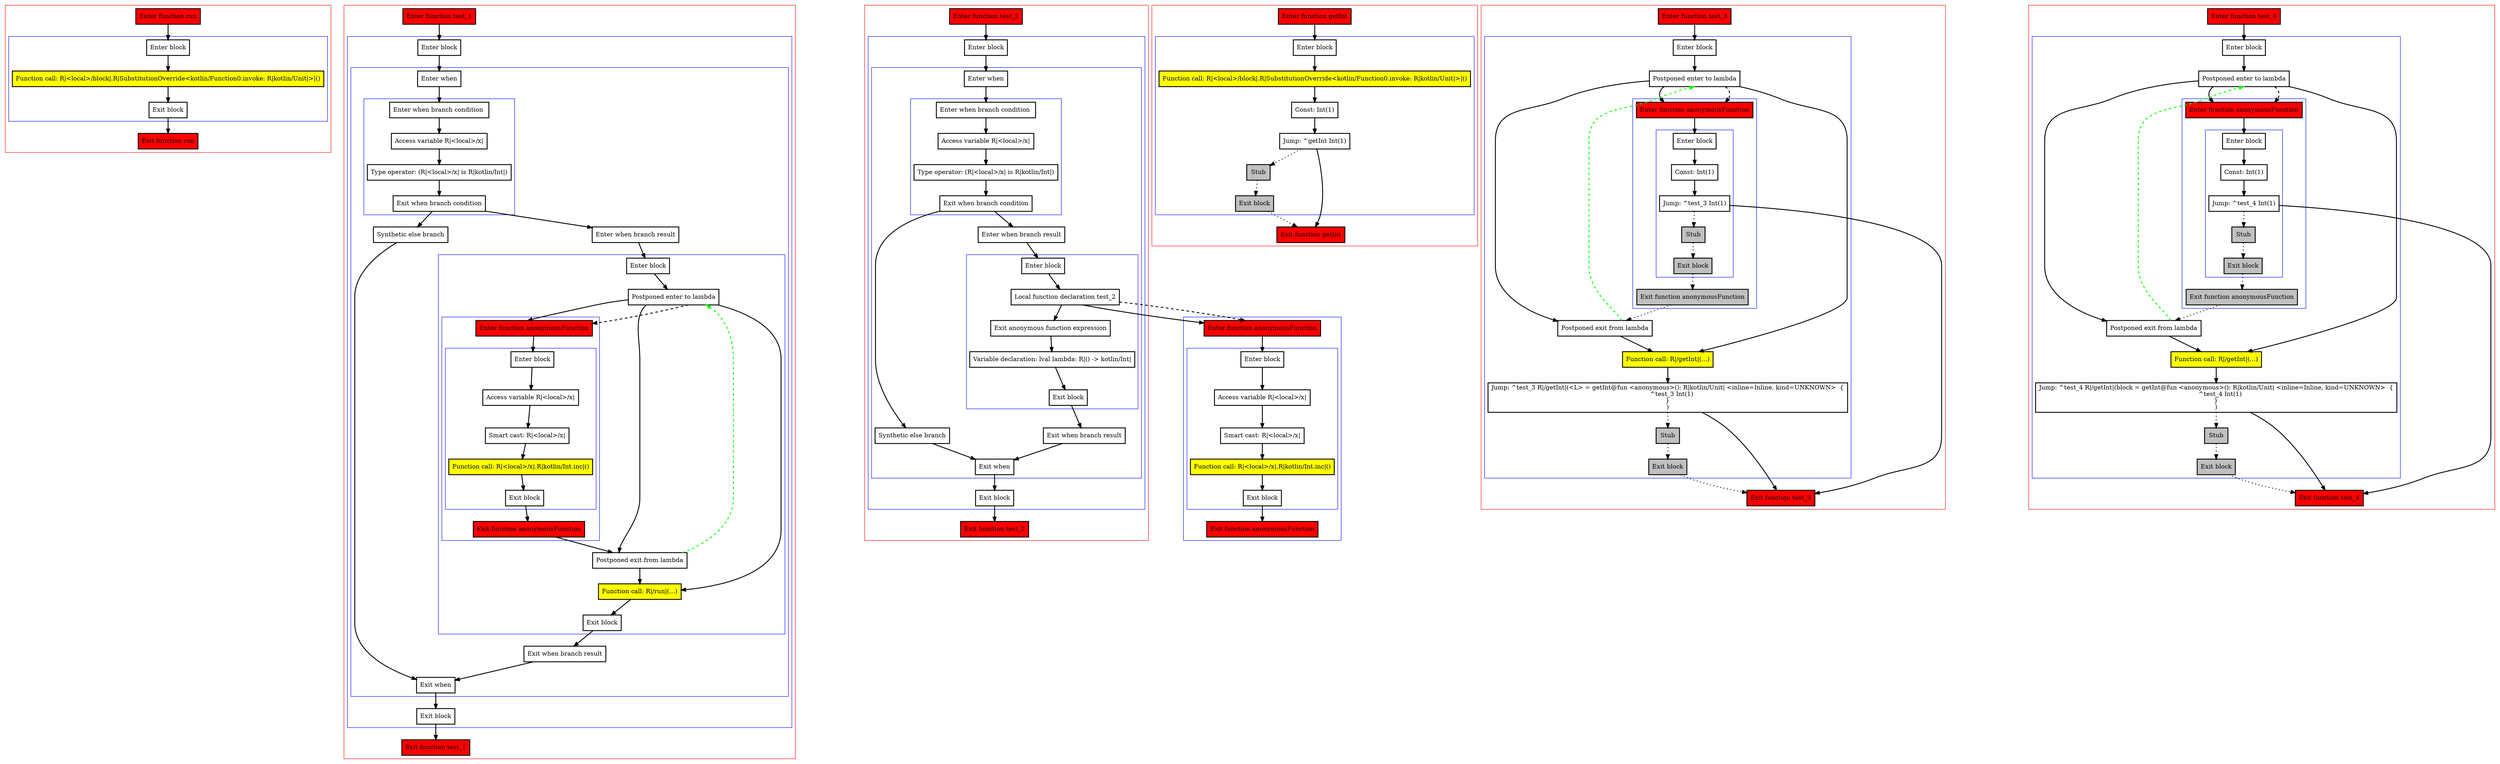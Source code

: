 digraph lambdas_kt {
    graph [nodesep=3]
    node [shape=box penwidth=2]
    edge [penwidth=2]

    subgraph cluster_0 {
        color=red
        0 [label="Enter function run" style="filled" fillcolor=red];
        subgraph cluster_1 {
            color=blue
            1 [label="Enter block"];
            2 [label="Function call: R|<local>/block|.R|SubstitutionOverride<kotlin/Function0.invoke: R|kotlin/Unit|>|()" style="filled" fillcolor=yellow];
            3 [label="Exit block"];
        }
        4 [label="Exit function run" style="filled" fillcolor=red];
    }
    0 -> {1};
    1 -> {2};
    2 -> {3};
    3 -> {4};

    subgraph cluster_2 {
        color=red
        5 [label="Enter function test_1" style="filled" fillcolor=red];
        subgraph cluster_3 {
            color=blue
            6 [label="Enter block"];
            subgraph cluster_4 {
                color=blue
                7 [label="Enter when"];
                subgraph cluster_5 {
                    color=blue
                    8 [label="Enter when branch condition "];
                    9 [label="Access variable R|<local>/x|"];
                    10 [label="Type operator: (R|<local>/x| is R|kotlin/Int|)"];
                    11 [label="Exit when branch condition"];
                }
                12 [label="Synthetic else branch"];
                13 [label="Enter when branch result"];
                subgraph cluster_6 {
                    color=blue
                    14 [label="Enter block"];
                    15 [label="Postponed enter to lambda"];
                    subgraph cluster_7 {
                        color=blue
                        23 [label="Enter function anonymousFunction" style="filled" fillcolor=red];
                        subgraph cluster_8 {
                            color=blue
                            24 [label="Enter block"];
                            25 [label="Access variable R|<local>/x|"];
                            26 [label="Smart cast: R|<local>/x|"];
                            27 [label="Function call: R|<local>/x|.R|kotlin/Int.inc|()" style="filled" fillcolor=yellow];
                            28 [label="Exit block"];
                        }
                        29 [label="Exit function anonymousFunction" style="filled" fillcolor=red];
                    }
                    16 [label="Postponed exit from lambda"];
                    17 [label="Function call: R|/run|(...)" style="filled" fillcolor=yellow];
                    18 [label="Exit block"];
                }
                19 [label="Exit when branch result"];
                20 [label="Exit when"];
            }
            21 [label="Exit block"];
        }
        22 [label="Exit function test_1" style="filled" fillcolor=red];
    }
    5 -> {6};
    6 -> {7};
    7 -> {8};
    8 -> {9};
    9 -> {10};
    10 -> {11};
    11 -> {13 12};
    12 -> {20};
    13 -> {14};
    14 -> {15};
    15 -> {16 23 17};
    15 -> {23} [style=dashed];
    16 -> {17};
    16 -> {15} [color=green style=dashed];
    17 -> {18};
    18 -> {19};
    19 -> {20};
    20 -> {21};
    21 -> {22};
    23 -> {24};
    24 -> {25};
    25 -> {26};
    26 -> {27};
    27 -> {28};
    28 -> {29};
    29 -> {16};

    subgraph cluster_9 {
        color=red
        30 [label="Enter function test_2" style="filled" fillcolor=red];
        subgraph cluster_10 {
            color=blue
            31 [label="Enter block"];
            subgraph cluster_11 {
                color=blue
                32 [label="Enter when"];
                subgraph cluster_12 {
                    color=blue
                    33 [label="Enter when branch condition "];
                    34 [label="Access variable R|<local>/x|"];
                    35 [label="Type operator: (R|<local>/x| is R|kotlin/Int|)"];
                    36 [label="Exit when branch condition"];
                }
                37 [label="Synthetic else branch"];
                38 [label="Enter when branch result"];
                subgraph cluster_13 {
                    color=blue
                    39 [label="Enter block"];
                    40 [label="Local function declaration test_2"];
                    41 [label="Exit anonymous function expression"];
                    42 [label="Variable declaration: lval lambda: R|() -> kotlin/Int|"];
                    43 [label="Exit block"];
                }
                44 [label="Exit when branch result"];
                45 [label="Exit when"];
            }
            46 [label="Exit block"];
        }
        47 [label="Exit function test_2" style="filled" fillcolor=red];
    }
    subgraph cluster_14 {
        color=blue
        48 [label="Enter function anonymousFunction" style="filled" fillcolor=red];
        subgraph cluster_15 {
            color=blue
            49 [label="Enter block"];
            50 [label="Access variable R|<local>/x|"];
            51 [label="Smart cast: R|<local>/x|"];
            52 [label="Function call: R|<local>/x|.R|kotlin/Int.inc|()" style="filled" fillcolor=yellow];
            53 [label="Exit block"];
        }
        54 [label="Exit function anonymousFunction" style="filled" fillcolor=red];
    }
    30 -> {31};
    31 -> {32};
    32 -> {33};
    33 -> {34};
    34 -> {35};
    35 -> {36};
    36 -> {38 37};
    37 -> {45};
    38 -> {39};
    39 -> {40};
    40 -> {48 41};
    40 -> {48} [style=dashed];
    41 -> {42};
    42 -> {43};
    43 -> {44};
    44 -> {45};
    45 -> {46};
    46 -> {47};
    48 -> {49};
    49 -> {50};
    50 -> {51};
    51 -> {52};
    52 -> {53};
    53 -> {54};

    subgraph cluster_16 {
        color=red
        55 [label="Enter function getInt" style="filled" fillcolor=red];
        subgraph cluster_17 {
            color=blue
            56 [label="Enter block"];
            57 [label="Function call: R|<local>/block|.R|SubstitutionOverride<kotlin/Function0.invoke: R|kotlin/Unit|>|()" style="filled" fillcolor=yellow];
            58 [label="Const: Int(1)"];
            59 [label="Jump: ^getInt Int(1)"];
            60 [label="Stub" style="filled" fillcolor=gray];
            61 [label="Exit block" style="filled" fillcolor=gray];
        }
        62 [label="Exit function getInt" style="filled" fillcolor=red];
    }
    55 -> {56};
    56 -> {57};
    57 -> {58};
    58 -> {59};
    59 -> {62};
    59 -> {60} [style=dotted];
    60 -> {61} [style=dotted];
    61 -> {62} [style=dotted];

    subgraph cluster_18 {
        color=red
        63 [label="Enter function test_3" style="filled" fillcolor=red];
        subgraph cluster_19 {
            color=blue
            64 [label="Enter block"];
            65 [label="Postponed enter to lambda"];
            subgraph cluster_20 {
                color=blue
                72 [label="Enter function anonymousFunction" style="filled" fillcolor=red];
                subgraph cluster_21 {
                    color=blue
                    73 [label="Enter block"];
                    74 [label="Const: Int(1)"];
                    75 [label="Jump: ^test_3 Int(1)"];
                    76 [label="Stub" style="filled" fillcolor=gray];
                    77 [label="Exit block" style="filled" fillcolor=gray];
                }
                78 [label="Exit function anonymousFunction" style="filled" fillcolor=red style="filled" fillcolor=gray];
            }
            66 [label="Postponed exit from lambda"];
            67 [label="Function call: R|/getInt|(...)" style="filled" fillcolor=yellow];
            68 [label="Jump: ^test_3 R|/getInt|(<L> = getInt@fun <anonymous>(): R|kotlin/Unit| <inline=Inline, kind=UNKNOWN>  {
    ^test_3 Int(1)
}
)"];
            69 [label="Stub" style="filled" fillcolor=gray];
            70 [label="Exit block" style="filled" fillcolor=gray];
        }
        71 [label="Exit function test_3" style="filled" fillcolor=red];
    }
    63 -> {64};
    64 -> {65};
    65 -> {66 72 67};
    65 -> {72} [style=dashed];
    66 -> {67};
    66 -> {65} [color=green style=dashed];
    67 -> {68};
    68 -> {71};
    68 -> {69} [style=dotted];
    69 -> {70} [style=dotted];
    70 -> {71} [style=dotted];
    72 -> {73};
    73 -> {74};
    74 -> {75};
    75 -> {71};
    75 -> {76} [style=dotted];
    76 -> {77} [style=dotted];
    77 -> {78} [style=dotted];
    78 -> {66} [style=dotted];

    subgraph cluster_22 {
        color=red
        79 [label="Enter function test_4" style="filled" fillcolor=red];
        subgraph cluster_23 {
            color=blue
            80 [label="Enter block"];
            81 [label="Postponed enter to lambda"];
            subgraph cluster_24 {
                color=blue
                88 [label="Enter function anonymousFunction" style="filled" fillcolor=red];
                subgraph cluster_25 {
                    color=blue
                    89 [label="Enter block"];
                    90 [label="Const: Int(1)"];
                    91 [label="Jump: ^test_4 Int(1)"];
                    92 [label="Stub" style="filled" fillcolor=gray];
                    93 [label="Exit block" style="filled" fillcolor=gray];
                }
                94 [label="Exit function anonymousFunction" style="filled" fillcolor=red style="filled" fillcolor=gray];
            }
            82 [label="Postponed exit from lambda"];
            83 [label="Function call: R|/getInt|(...)" style="filled" fillcolor=yellow];
            84 [label="Jump: ^test_4 R|/getInt|(block = getInt@fun <anonymous>(): R|kotlin/Unit| <inline=Inline, kind=UNKNOWN>  {
    ^test_4 Int(1)
}
)"];
            85 [label="Stub" style="filled" fillcolor=gray];
            86 [label="Exit block" style="filled" fillcolor=gray];
        }
        87 [label="Exit function test_4" style="filled" fillcolor=red];
    }
    79 -> {80};
    80 -> {81};
    81 -> {82 88 83};
    81 -> {88} [style=dashed];
    82 -> {83};
    82 -> {81} [color=green style=dashed];
    83 -> {84};
    84 -> {87};
    84 -> {85} [style=dotted];
    85 -> {86} [style=dotted];
    86 -> {87} [style=dotted];
    88 -> {89};
    89 -> {90};
    90 -> {91};
    91 -> {87};
    91 -> {92} [style=dotted];
    92 -> {93} [style=dotted];
    93 -> {94} [style=dotted];
    94 -> {82} [style=dotted];

}
